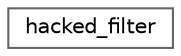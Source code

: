 digraph "类继承关系图"
{
 // LATEX_PDF_SIZE
  bgcolor="transparent";
  edge [fontname=Helvetica,fontsize=10,labelfontname=Helvetica,labelfontsize=10];
  node [fontname=Helvetica,fontsize=10,shape=box,height=0.2,width=0.4];
  rankdir="LR";
  Node0 [id="Node000000",label="hacked_filter",height=0.2,width=0.4,color="grey40", fillcolor="white", style="filled",URL="$structhacked__filter.html",tooltip="The struct below repeats layout of tbb::filter."];
}
